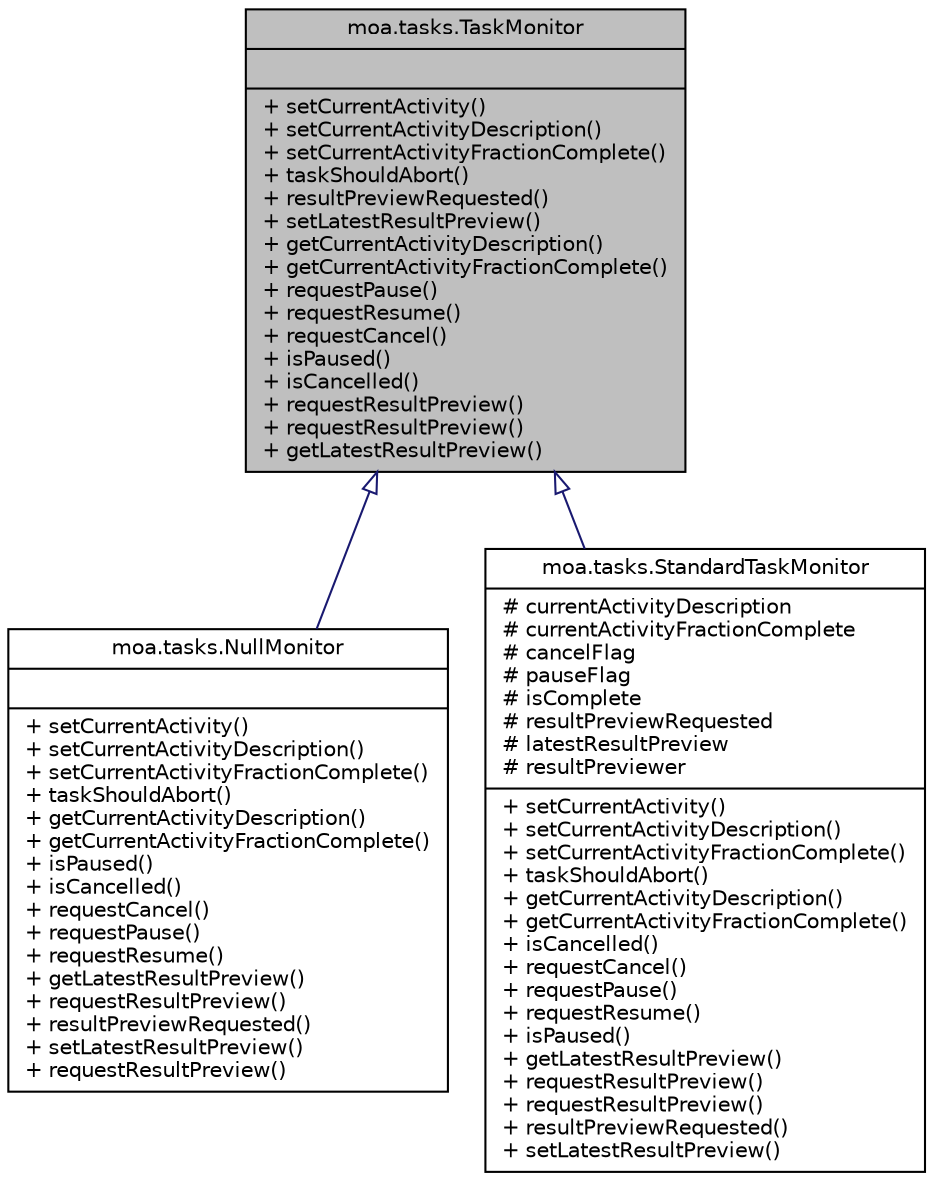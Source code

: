 digraph G
{
  edge [fontname="Helvetica",fontsize="10",labelfontname="Helvetica",labelfontsize="10"];
  node [fontname="Helvetica",fontsize="10",shape=record];
  Node1 [label="{moa.tasks.TaskMonitor\n||+ setCurrentActivity()\l+ setCurrentActivityDescription()\l+ setCurrentActivityFractionComplete()\l+ taskShouldAbort()\l+ resultPreviewRequested()\l+ setLatestResultPreview()\l+ getCurrentActivityDescription()\l+ getCurrentActivityFractionComplete()\l+ requestPause()\l+ requestResume()\l+ requestCancel()\l+ isPaused()\l+ isCancelled()\l+ requestResultPreview()\l+ requestResultPreview()\l+ getLatestResultPreview()\l}",height=0.2,width=0.4,color="black", fillcolor="grey75", style="filled" fontcolor="black"];
  Node1 -> Node2 [dir=back,color="midnightblue",fontsize="10",style="solid",arrowtail="empty",fontname="Helvetica"];
  Node2 [label="{moa.tasks.NullMonitor\n||+ setCurrentActivity()\l+ setCurrentActivityDescription()\l+ setCurrentActivityFractionComplete()\l+ taskShouldAbort()\l+ getCurrentActivityDescription()\l+ getCurrentActivityFractionComplete()\l+ isPaused()\l+ isCancelled()\l+ requestCancel()\l+ requestPause()\l+ requestResume()\l+ getLatestResultPreview()\l+ requestResultPreview()\l+ resultPreviewRequested()\l+ setLatestResultPreview()\l+ requestResultPreview()\l}",height=0.2,width=0.4,color="black", fillcolor="white", style="filled",URL="$classmoa_1_1tasks_1_1NullMonitor.html",tooltip="Class that represents a null monitor."];
  Node1 -> Node3 [dir=back,color="midnightblue",fontsize="10",style="solid",arrowtail="empty",fontname="Helvetica"];
  Node3 [label="{moa.tasks.StandardTaskMonitor\n|# currentActivityDescription\l# currentActivityFractionComplete\l# cancelFlag\l# pauseFlag\l# isComplete\l# resultPreviewRequested\l# latestResultPreview\l# resultPreviewer\l|+ setCurrentActivity()\l+ setCurrentActivityDescription()\l+ setCurrentActivityFractionComplete()\l+ taskShouldAbort()\l+ getCurrentActivityDescription()\l+ getCurrentActivityFractionComplete()\l+ isCancelled()\l+ requestCancel()\l+ requestPause()\l+ requestResume()\l+ isPaused()\l+ getLatestResultPreview()\l+ requestResultPreview()\l+ requestResultPreview()\l+ resultPreviewRequested()\l+ setLatestResultPreview()\l}",height=0.2,width=0.4,color="black", fillcolor="white", style="filled",URL="$classmoa_1_1tasks_1_1StandardTaskMonitor.html",tooltip="Class that represents a standard task monitor."];
}
